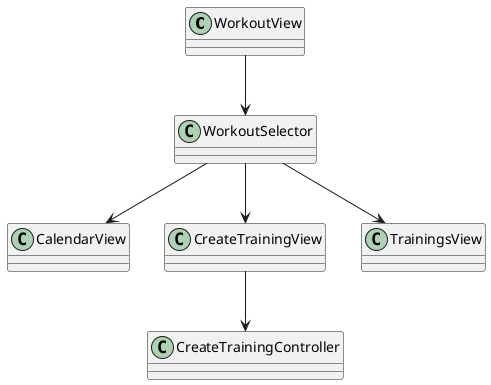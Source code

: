 @startuml
class WorkoutView
class WorkoutSelector
class CalendarView
class CreateTrainingView
class TrainingsView
class CreateTrainingController

WorkoutView --> WorkoutSelector
WorkoutSelector --> CalendarView
WorkoutSelector --> CreateTrainingView
WorkoutSelector --> TrainingsView
CreateTrainingView --> CreateTrainingController
@enduml